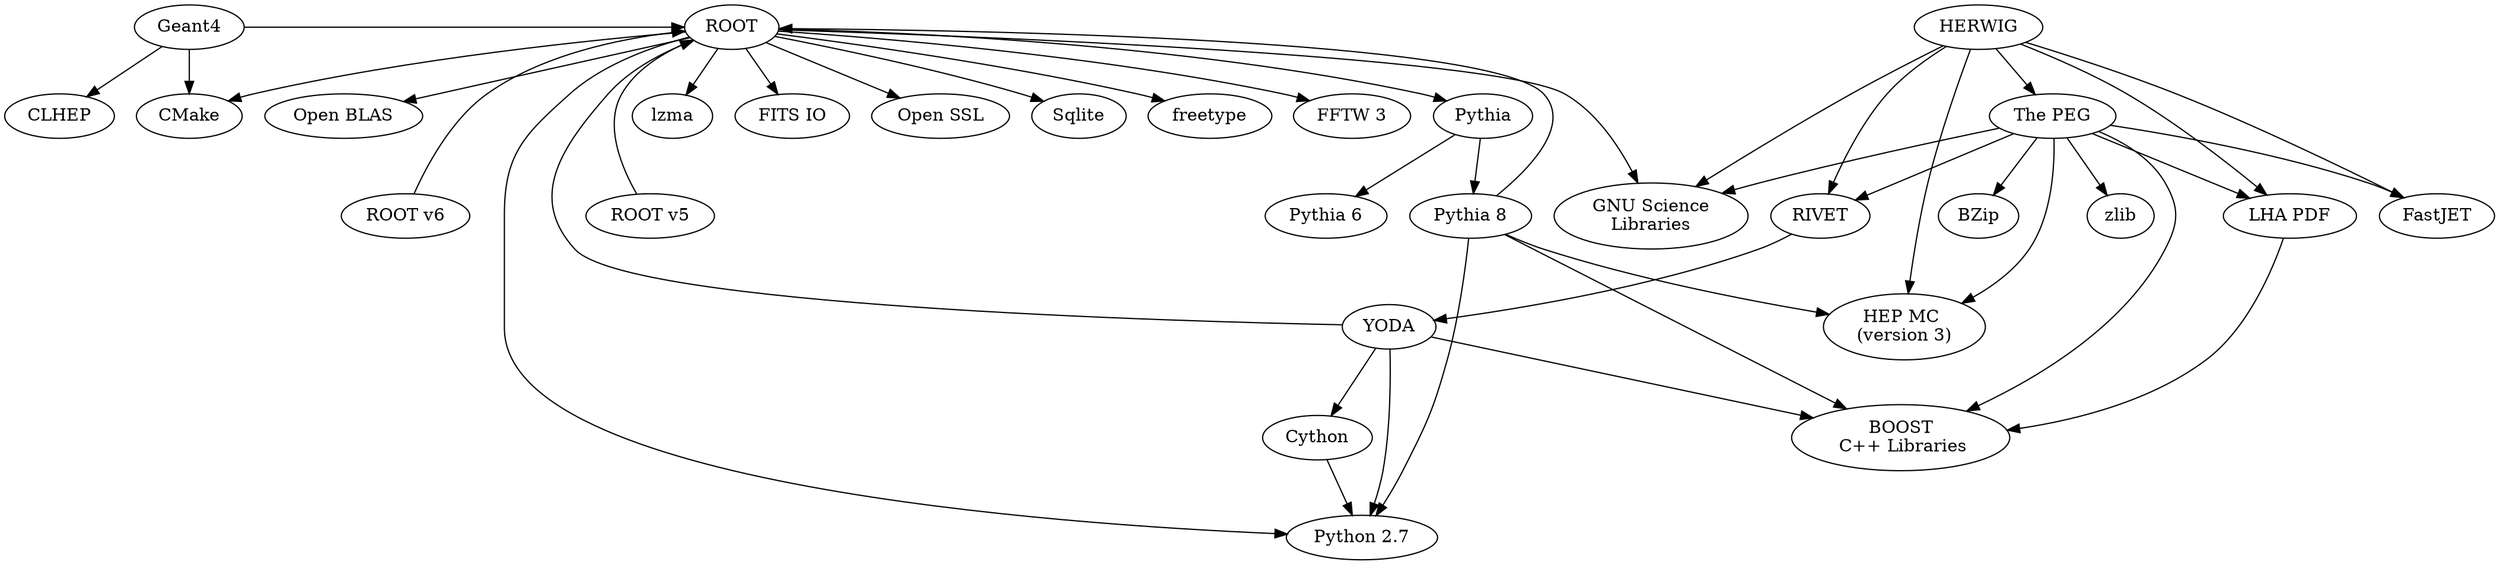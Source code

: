 /* The dependency tree of the HEP applications
We assume that the graph is directed, else we end up with infinite builds on Jenkins,
hence the use of "digraph" below.
*/
digraph hepdep {
/*
First, we draw all of  the main nodes in the HEP tree
- Nodes are sorted alphabetically.
- node names are all lower case
- node lables are what the node is called by it's developers
*/

clhep [label="CLHEP"];
fastjet [label="FastJET"];
geant4 [label="Geant4"];
hepmc [label="HEP MC \n(version 3)"];
herwig [label="HERWIG"]
lhapdf [label="LHA PDF"];
pythia [label="Pythia"];
pythia6 [label="Pythia 6"];
pythia8 [label="Pythia 8"];
rivet [label="RIVET"];
root [label=ROOT];
root5 [label="ROOT v5"];
root6 [label="ROOT v6"];
thepeg [label="The PEG"];
yoda [label="YODA"];
/* Now, those outside of the HEP tree, in the foundation tree*/
boost [label="BOOST\n C++ Libraries"];
python [label="Python 2.7"];
bzlib [label="BZip"];
zlib [label="zlib"];
gsl [label="GNU Science\nLibraries"];
cmake [label="CMake"];
lzma [label="lzma"];
fits [label="FITS IO"];
openssl [label="Open SSL"];
sqlite [label="Sqlite"];
freetype [label="freetype"];
fftw [label="FFTW 3"];
openblas [label="Open BLAS"];
cython [label="Cython"]
/* Now, we draw the dependencies*/
cython->python [newrank="true"];
yoda -> { python, boost, root, cython};

thepeg -> { boost, zlib, bzlib, gsl, lhapdf, hepmc, rivet, fastjet};
pythia-> {pythia6, pythia8};
pythia8 -> {root, hepmc, boost, python};
root6 -> root;
root5 -> root;
root -> {cmake, gsl, lzma, fits, sqlite, freetype, fftw, openblas, python, openssl,pythia};

rivet -> {yoda};
lhapdf -> {boost};

herwig -> {fastjet, lhapdf, rivet, thepeg, gsl, hepmc};

geant4->{clhep, root, cmake};

/* We put all of the user-facing applications on the same level */
{rank = same; root6; root5; pythia6; pythia8}
  {rank = same; root; geant4; herwig;}
}
